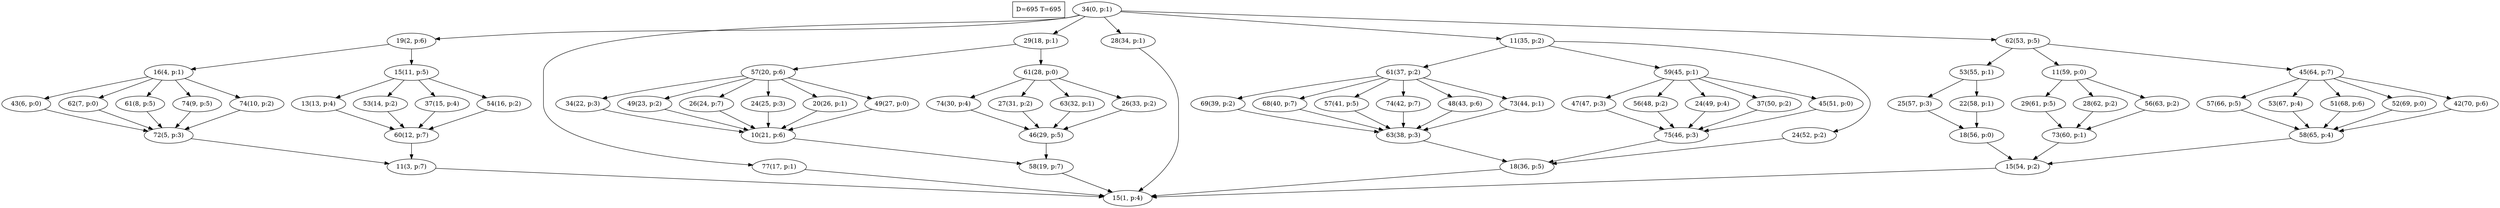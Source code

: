 digraph Task {
i [shape=box, label="D=695 T=695"]; 
0 [label="34(0, p:1)"];
1 [label="15(1, p:4)"];
2 [label="19(2, p:6)"];
3 [label="11(3, p:7)"];
4 [label="16(4, p:1)"];
5 [label="72(5, p:3)"];
6 [label="43(6, p:0)"];
7 [label="62(7, p:0)"];
8 [label="61(8, p:5)"];
9 [label="74(9, p:5)"];
10 [label="74(10, p:2)"];
11 [label="15(11, p:5)"];
12 [label="60(12, p:7)"];
13 [label="13(13, p:4)"];
14 [label="53(14, p:2)"];
15 [label="37(15, p:4)"];
16 [label="54(16, p:2)"];
17 [label="77(17, p:1)"];
18 [label="29(18, p:1)"];
19 [label="58(19, p:7)"];
20 [label="57(20, p:6)"];
21 [label="10(21, p:6)"];
22 [label="34(22, p:3)"];
23 [label="49(23, p:2)"];
24 [label="26(24, p:7)"];
25 [label="24(25, p:3)"];
26 [label="20(26, p:1)"];
27 [label="49(27, p:0)"];
28 [label="61(28, p:0)"];
29 [label="46(29, p:5)"];
30 [label="74(30, p:4)"];
31 [label="27(31, p:2)"];
32 [label="63(32, p:1)"];
33 [label="26(33, p:2)"];
34 [label="28(34, p:1)"];
35 [label="11(35, p:2)"];
36 [label="18(36, p:5)"];
37 [label="61(37, p:2)"];
38 [label="63(38, p:3)"];
39 [label="69(39, p:2)"];
40 [label="68(40, p:7)"];
41 [label="57(41, p:5)"];
42 [label="74(42, p:7)"];
43 [label="48(43, p:6)"];
44 [label="73(44, p:1)"];
45 [label="59(45, p:1)"];
46 [label="75(46, p:3)"];
47 [label="47(47, p:3)"];
48 [label="56(48, p:2)"];
49 [label="24(49, p:4)"];
50 [label="37(50, p:2)"];
51 [label="45(51, p:0)"];
52 [label="24(52, p:2)"];
53 [label="62(53, p:5)"];
54 [label="15(54, p:2)"];
55 [label="53(55, p:1)"];
56 [label="18(56, p:0)"];
57 [label="25(57, p:3)"];
58 [label="22(58, p:1)"];
59 [label="11(59, p:0)"];
60 [label="73(60, p:1)"];
61 [label="29(61, p:5)"];
62 [label="28(62, p:2)"];
63 [label="56(63, p:2)"];
64 [label="45(64, p:7)"];
65 [label="58(65, p:4)"];
66 [label="57(66, p:5)"];
67 [label="53(67, p:4)"];
68 [label="51(68, p:6)"];
69 [label="52(69, p:0)"];
70 [label="42(70, p:6)"];
0 -> 2;
0 -> 17;
0 -> 18;
0 -> 34;
0 -> 35;
0 -> 53;
2 -> 4;
2 -> 11;
3 -> 1;
4 -> 6;
4 -> 7;
4 -> 8;
4 -> 9;
4 -> 10;
5 -> 3;
6 -> 5;
7 -> 5;
8 -> 5;
9 -> 5;
10 -> 5;
11 -> 13;
11 -> 14;
11 -> 15;
11 -> 16;
12 -> 3;
13 -> 12;
14 -> 12;
15 -> 12;
16 -> 12;
17 -> 1;
18 -> 20;
18 -> 28;
19 -> 1;
20 -> 22;
20 -> 23;
20 -> 24;
20 -> 25;
20 -> 26;
20 -> 27;
21 -> 19;
22 -> 21;
23 -> 21;
24 -> 21;
25 -> 21;
26 -> 21;
27 -> 21;
28 -> 30;
28 -> 31;
28 -> 32;
28 -> 33;
29 -> 19;
30 -> 29;
31 -> 29;
32 -> 29;
33 -> 29;
34 -> 1;
35 -> 37;
35 -> 45;
35 -> 52;
36 -> 1;
37 -> 39;
37 -> 40;
37 -> 41;
37 -> 42;
37 -> 43;
37 -> 44;
38 -> 36;
39 -> 38;
40 -> 38;
41 -> 38;
42 -> 38;
43 -> 38;
44 -> 38;
45 -> 47;
45 -> 48;
45 -> 49;
45 -> 50;
45 -> 51;
46 -> 36;
47 -> 46;
48 -> 46;
49 -> 46;
50 -> 46;
51 -> 46;
52 -> 36;
53 -> 55;
53 -> 59;
53 -> 64;
54 -> 1;
55 -> 57;
55 -> 58;
56 -> 54;
57 -> 56;
58 -> 56;
59 -> 61;
59 -> 62;
59 -> 63;
60 -> 54;
61 -> 60;
62 -> 60;
63 -> 60;
64 -> 66;
64 -> 67;
64 -> 68;
64 -> 69;
64 -> 70;
65 -> 54;
66 -> 65;
67 -> 65;
68 -> 65;
69 -> 65;
70 -> 65;
}